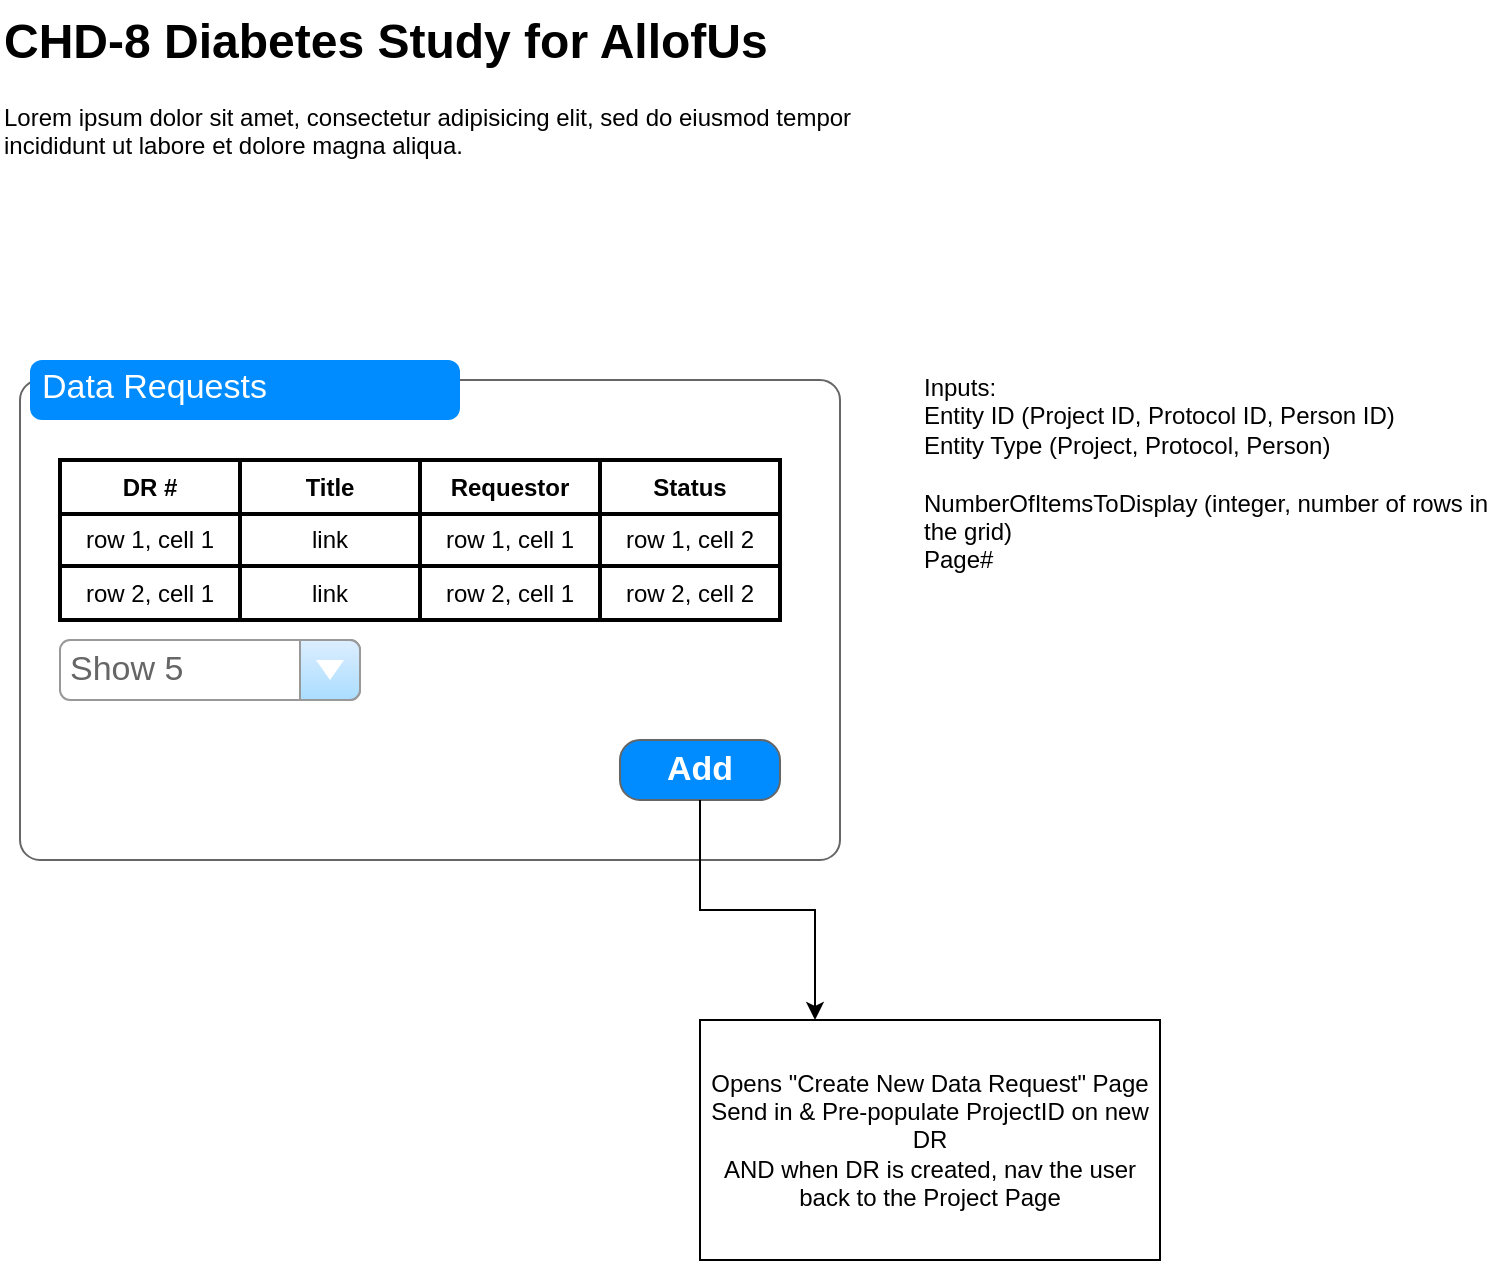 <mxfile version="24.6.4" type="github">
  <diagram name="Page-1" id="W4K3xNP9Yh5l4gG1lMJ6">
    <mxGraphModel dx="1425" dy="833" grid="1" gridSize="10" guides="1" tooltips="1" connect="1" arrows="1" fold="1" page="1" pageScale="1" pageWidth="850" pageHeight="1100" math="0" shadow="0">
      <root>
        <mxCell id="0" />
        <mxCell id="1" parent="0" />
        <mxCell id="MxUl4SSNpLDomFaE2vCG-1" value="" style="shape=mxgraph.mockup.containers.marginRect;rectMarginTop=10;strokeColor=#666666;strokeWidth=1;dashed=0;rounded=1;arcSize=5;recursiveResize=0;html=1;whiteSpace=wrap;" vertex="1" parent="1">
          <mxGeometry x="60" y="190" width="410" height="250" as="geometry" />
        </mxCell>
        <mxCell id="MxUl4SSNpLDomFaE2vCG-2" value="Data Requests" style="shape=rect;strokeColor=none;fillColor=#008cff;strokeWidth=1;dashed=0;rounded=1;arcSize=20;fontColor=#ffffff;fontSize=17;spacing=2;spacingTop=-2;align=left;autosize=1;spacingLeft=4;resizeWidth=0;resizeHeight=0;perimeter=none;html=1;whiteSpace=wrap;" vertex="1" parent="MxUl4SSNpLDomFaE2vCG-1">
          <mxGeometry x="5" width="215" height="30" as="geometry" />
        </mxCell>
        <mxCell id="MxUl4SSNpLDomFaE2vCG-24" value="" style="group" vertex="1" connectable="0" parent="MxUl4SSNpLDomFaE2vCG-1">
          <mxGeometry x="20" y="90" width="360" height="80" as="geometry" />
        </mxCell>
        <mxCell id="MxUl4SSNpLDomFaE2vCG-14" value="" style="shape=table;html=1;whiteSpace=wrap;startSize=0;container=1;collapsible=0;childLayout=tableLayout;strokeWidth=2;" vertex="1" parent="MxUl4SSNpLDomFaE2vCG-24">
          <mxGeometry x="180" y="-40" width="180" height="80" as="geometry" />
        </mxCell>
        <mxCell id="MxUl4SSNpLDomFaE2vCG-15" value="" style="shape=tableRow;horizontal=0;startSize=0;swimlaneHead=0;swimlaneBody=0;top=0;left=0;bottom=0;right=0;collapsible=0;dropTarget=0;fillColor=none;points=[[0,0.5],[1,0.5]];portConstraint=eastwest;" vertex="1" parent="MxUl4SSNpLDomFaE2vCG-14">
          <mxGeometry width="180" height="27" as="geometry" />
        </mxCell>
        <mxCell id="MxUl4SSNpLDomFaE2vCG-16" value="Requestor" style="shape=partialRectangle;html=1;whiteSpace=wrap;connectable=0;fillColor=none;top=0;left=0;bottom=0;right=0;overflow=hidden;fontStyle=1" vertex="1" parent="MxUl4SSNpLDomFaE2vCG-15">
          <mxGeometry width="90" height="27" as="geometry">
            <mxRectangle width="90" height="27" as="alternateBounds" />
          </mxGeometry>
        </mxCell>
        <mxCell id="MxUl4SSNpLDomFaE2vCG-17" value="Status" style="shape=partialRectangle;html=1;whiteSpace=wrap;connectable=0;fillColor=none;top=0;left=0;bottom=0;right=0;overflow=hidden;fontStyle=1" vertex="1" parent="MxUl4SSNpLDomFaE2vCG-15">
          <mxGeometry x="90" width="90" height="27" as="geometry">
            <mxRectangle width="90" height="27" as="alternateBounds" />
          </mxGeometry>
        </mxCell>
        <mxCell id="MxUl4SSNpLDomFaE2vCG-18" value="" style="shape=tableRow;horizontal=0;startSize=0;swimlaneHead=0;swimlaneBody=0;top=0;left=0;bottom=0;right=0;collapsible=0;dropTarget=0;fillColor=none;points=[[0,0.5],[1,0.5]];portConstraint=eastwest;" vertex="1" parent="MxUl4SSNpLDomFaE2vCG-14">
          <mxGeometry y="27" width="180" height="26" as="geometry" />
        </mxCell>
        <mxCell id="MxUl4SSNpLDomFaE2vCG-19" value="row 1, cell 1" style="shape=partialRectangle;html=1;whiteSpace=wrap;connectable=0;fillColor=none;top=0;left=0;bottom=0;right=0;overflow=hidden;" vertex="1" parent="MxUl4SSNpLDomFaE2vCG-18">
          <mxGeometry width="90" height="26" as="geometry">
            <mxRectangle width="90" height="26" as="alternateBounds" />
          </mxGeometry>
        </mxCell>
        <mxCell id="MxUl4SSNpLDomFaE2vCG-20" value="row 1, cell 2" style="shape=partialRectangle;html=1;whiteSpace=wrap;connectable=0;fillColor=none;top=0;left=0;bottom=0;right=0;overflow=hidden;" vertex="1" parent="MxUl4SSNpLDomFaE2vCG-18">
          <mxGeometry x="90" width="90" height="26" as="geometry">
            <mxRectangle width="90" height="26" as="alternateBounds" />
          </mxGeometry>
        </mxCell>
        <mxCell id="MxUl4SSNpLDomFaE2vCG-21" value="" style="shape=tableRow;horizontal=0;startSize=0;swimlaneHead=0;swimlaneBody=0;top=0;left=0;bottom=0;right=0;collapsible=0;dropTarget=0;fillColor=none;points=[[0,0.5],[1,0.5]];portConstraint=eastwest;" vertex="1" parent="MxUl4SSNpLDomFaE2vCG-14">
          <mxGeometry y="53" width="180" height="27" as="geometry" />
        </mxCell>
        <mxCell id="MxUl4SSNpLDomFaE2vCG-22" value="row 2, cell 1" style="shape=partialRectangle;html=1;whiteSpace=wrap;connectable=0;fillColor=none;top=0;left=0;bottom=0;right=0;overflow=hidden;" vertex="1" parent="MxUl4SSNpLDomFaE2vCG-21">
          <mxGeometry width="90" height="27" as="geometry">
            <mxRectangle width="90" height="27" as="alternateBounds" />
          </mxGeometry>
        </mxCell>
        <mxCell id="MxUl4SSNpLDomFaE2vCG-23" value="row 2, cell 2" style="shape=partialRectangle;html=1;whiteSpace=wrap;connectable=0;fillColor=none;top=0;left=0;bottom=0;right=0;overflow=hidden;" vertex="1" parent="MxUl4SSNpLDomFaE2vCG-21">
          <mxGeometry x="90" width="90" height="27" as="geometry">
            <mxRectangle width="90" height="27" as="alternateBounds" />
          </mxGeometry>
        </mxCell>
        <mxCell id="MxUl4SSNpLDomFaE2vCG-4" value="" style="shape=table;html=1;whiteSpace=wrap;startSize=0;container=1;collapsible=0;childLayout=tableLayout;strokeWidth=2;" vertex="1" parent="MxUl4SSNpLDomFaE2vCG-1">
          <mxGeometry x="20" y="50" width="180" height="80" as="geometry" />
        </mxCell>
        <mxCell id="MxUl4SSNpLDomFaE2vCG-5" value="" style="shape=tableRow;horizontal=0;startSize=0;swimlaneHead=0;swimlaneBody=0;top=0;left=0;bottom=0;right=0;collapsible=0;dropTarget=0;fillColor=none;points=[[0,0.5],[1,0.5]];portConstraint=eastwest;" vertex="1" parent="MxUl4SSNpLDomFaE2vCG-4">
          <mxGeometry width="180" height="27" as="geometry" />
        </mxCell>
        <mxCell id="MxUl4SSNpLDomFaE2vCG-6" value="DR #" style="shape=partialRectangle;html=1;whiteSpace=wrap;connectable=0;fillColor=none;top=0;left=0;bottom=0;right=0;overflow=hidden;fontStyle=1" vertex="1" parent="MxUl4SSNpLDomFaE2vCG-5">
          <mxGeometry width="90" height="27" as="geometry">
            <mxRectangle width="90" height="27" as="alternateBounds" />
          </mxGeometry>
        </mxCell>
        <mxCell id="MxUl4SSNpLDomFaE2vCG-7" value="Title" style="shape=partialRectangle;html=1;whiteSpace=wrap;connectable=0;fillColor=none;top=0;left=0;bottom=0;right=0;overflow=hidden;fontStyle=1" vertex="1" parent="MxUl4SSNpLDomFaE2vCG-5">
          <mxGeometry x="90" width="90" height="27" as="geometry">
            <mxRectangle width="90" height="27" as="alternateBounds" />
          </mxGeometry>
        </mxCell>
        <mxCell id="MxUl4SSNpLDomFaE2vCG-8" value="" style="shape=tableRow;horizontal=0;startSize=0;swimlaneHead=0;swimlaneBody=0;top=0;left=0;bottom=0;right=0;collapsible=0;dropTarget=0;fillColor=none;points=[[0,0.5],[1,0.5]];portConstraint=eastwest;" vertex="1" parent="MxUl4SSNpLDomFaE2vCG-4">
          <mxGeometry y="27" width="180" height="26" as="geometry" />
        </mxCell>
        <mxCell id="MxUl4SSNpLDomFaE2vCG-9" value="row 1, cell 1" style="shape=partialRectangle;html=1;whiteSpace=wrap;connectable=0;fillColor=none;top=0;left=0;bottom=0;right=0;overflow=hidden;" vertex="1" parent="MxUl4SSNpLDomFaE2vCG-8">
          <mxGeometry width="90" height="26" as="geometry">
            <mxRectangle width="90" height="26" as="alternateBounds" />
          </mxGeometry>
        </mxCell>
        <mxCell id="MxUl4SSNpLDomFaE2vCG-10" value="link" style="shape=partialRectangle;html=1;whiteSpace=wrap;connectable=0;fillColor=none;top=0;left=0;bottom=0;right=0;overflow=hidden;" vertex="1" parent="MxUl4SSNpLDomFaE2vCG-8">
          <mxGeometry x="90" width="90" height="26" as="geometry">
            <mxRectangle width="90" height="26" as="alternateBounds" />
          </mxGeometry>
        </mxCell>
        <mxCell id="MxUl4SSNpLDomFaE2vCG-11" value="" style="shape=tableRow;horizontal=0;startSize=0;swimlaneHead=0;swimlaneBody=0;top=0;left=0;bottom=0;right=0;collapsible=0;dropTarget=0;fillColor=none;points=[[0,0.5],[1,0.5]];portConstraint=eastwest;" vertex="1" parent="MxUl4SSNpLDomFaE2vCG-4">
          <mxGeometry y="53" width="180" height="27" as="geometry" />
        </mxCell>
        <mxCell id="MxUl4SSNpLDomFaE2vCG-12" value="row 2, cell 1" style="shape=partialRectangle;html=1;whiteSpace=wrap;connectable=0;fillColor=none;top=0;left=0;bottom=0;right=0;overflow=hidden;" vertex="1" parent="MxUl4SSNpLDomFaE2vCG-11">
          <mxGeometry width="90" height="27" as="geometry">
            <mxRectangle width="90" height="27" as="alternateBounds" />
          </mxGeometry>
        </mxCell>
        <mxCell id="MxUl4SSNpLDomFaE2vCG-13" value="link" style="shape=partialRectangle;html=1;whiteSpace=wrap;connectable=0;fillColor=none;top=0;left=0;bottom=0;right=0;overflow=hidden;" vertex="1" parent="MxUl4SSNpLDomFaE2vCG-11">
          <mxGeometry x="90" width="90" height="27" as="geometry">
            <mxRectangle width="90" height="27" as="alternateBounds" />
          </mxGeometry>
        </mxCell>
        <mxCell id="MxUl4SSNpLDomFaE2vCG-25" value="Add" style="strokeWidth=1;shadow=0;dashed=0;align=center;html=1;shape=mxgraph.mockup.buttons.button;strokeColor=#666666;fontColor=#ffffff;mainText=;buttonStyle=round;fontSize=17;fontStyle=1;fillColor=#008cff;whiteSpace=wrap;" vertex="1" parent="MxUl4SSNpLDomFaE2vCG-1">
          <mxGeometry x="300" y="190" width="80" height="30" as="geometry" />
        </mxCell>
        <mxCell id="MxUl4SSNpLDomFaE2vCG-28" value="Show 5" style="strokeWidth=1;shadow=0;dashed=0;align=center;html=1;shape=mxgraph.mockup.forms.comboBox;strokeColor=#999999;fillColor=#ddeeff;align=left;fillColor2=#aaddff;mainText=;fontColor=#666666;fontSize=17;spacingLeft=3;" vertex="1" parent="MxUl4SSNpLDomFaE2vCG-1">
          <mxGeometry x="20" y="140" width="150" height="30" as="geometry" />
        </mxCell>
        <mxCell id="MxUl4SSNpLDomFaE2vCG-26" value="&lt;h1 style=&quot;margin-top: 0px;&quot;&gt;CHD-8 Diabetes Study for AllofUs&lt;/h1&gt;&lt;p&gt;Lorem ipsum dolor sit amet, consectetur adipisicing elit, sed do eiusmod tempor incididunt ut labore et dolore magna aliqua.&lt;/p&gt;" style="text;html=1;whiteSpace=wrap;overflow=hidden;rounded=0;" vertex="1" parent="1">
          <mxGeometry x="50" y="10" width="430" height="120" as="geometry" />
        </mxCell>
        <mxCell id="MxUl4SSNpLDomFaE2vCG-27" value="Inputs:&lt;div&gt;Entity ID (&lt;span style=&quot;background-color: initial;&quot;&gt;Project ID, Protocol ID, Person ID)&lt;/span&gt;&lt;/div&gt;&lt;div&gt;&lt;span style=&quot;background-color: initial;&quot;&gt;Entity Type (Project, Protocol, Person)&lt;/span&gt;&lt;/div&gt;&lt;div&gt;&lt;span style=&quot;background-color: initial;&quot;&gt;&lt;br&gt;&lt;/span&gt;&lt;/div&gt;&lt;div&gt;&lt;span style=&quot;background-color: initial;&quot;&gt;NumberOfItemsToDisplay (integer, number of rows in the grid)&lt;/span&gt;&lt;/div&gt;&lt;div&gt;&lt;span style=&quot;background-color: initial;&quot;&gt;Page#&lt;/span&gt;&lt;/div&gt;&lt;div&gt;&lt;span style=&quot;background-color: initial;&quot;&gt;&lt;br&gt;&lt;/span&gt;&lt;/div&gt;&lt;div&gt;&lt;span style=&quot;background-color: initial;&quot;&gt;&lt;br&gt;&lt;/span&gt;&lt;/div&gt;&lt;div&gt;&lt;span style=&quot;background-color: initial;&quot;&gt;&lt;br&gt;&lt;/span&gt;&lt;/div&gt;&lt;div&gt;&lt;br&gt;&lt;/div&gt;" style="text;html=1;align=left;verticalAlign=top;whiteSpace=wrap;rounded=0;" vertex="1" parent="1">
          <mxGeometry x="510" y="190" width="290" height="270" as="geometry" />
        </mxCell>
        <mxCell id="MxUl4SSNpLDomFaE2vCG-30" value="" style="edgeStyle=orthogonalEdgeStyle;rounded=0;orthogonalLoop=1;jettySize=auto;html=1;entryX=0.25;entryY=0;entryDx=0;entryDy=0;" edge="1" parent="1" source="MxUl4SSNpLDomFaE2vCG-25" target="MxUl4SSNpLDomFaE2vCG-31">
          <mxGeometry relative="1" as="geometry">
            <mxPoint x="400" y="475" as="targetPoint" />
          </mxGeometry>
        </mxCell>
        <mxCell id="MxUl4SSNpLDomFaE2vCG-31" value="Opens &quot;Create New Data Request&quot; Page&lt;div&gt;Send in &amp;amp; Pre-populate ProjectID on new DR&lt;/div&gt;&lt;div&gt;AND when DR is created, nav the user back to the Project Page&lt;/div&gt;" style="rounded=0;whiteSpace=wrap;html=1;" vertex="1" parent="1">
          <mxGeometry x="400" y="520" width="230" height="120" as="geometry" />
        </mxCell>
      </root>
    </mxGraphModel>
  </diagram>
</mxfile>
